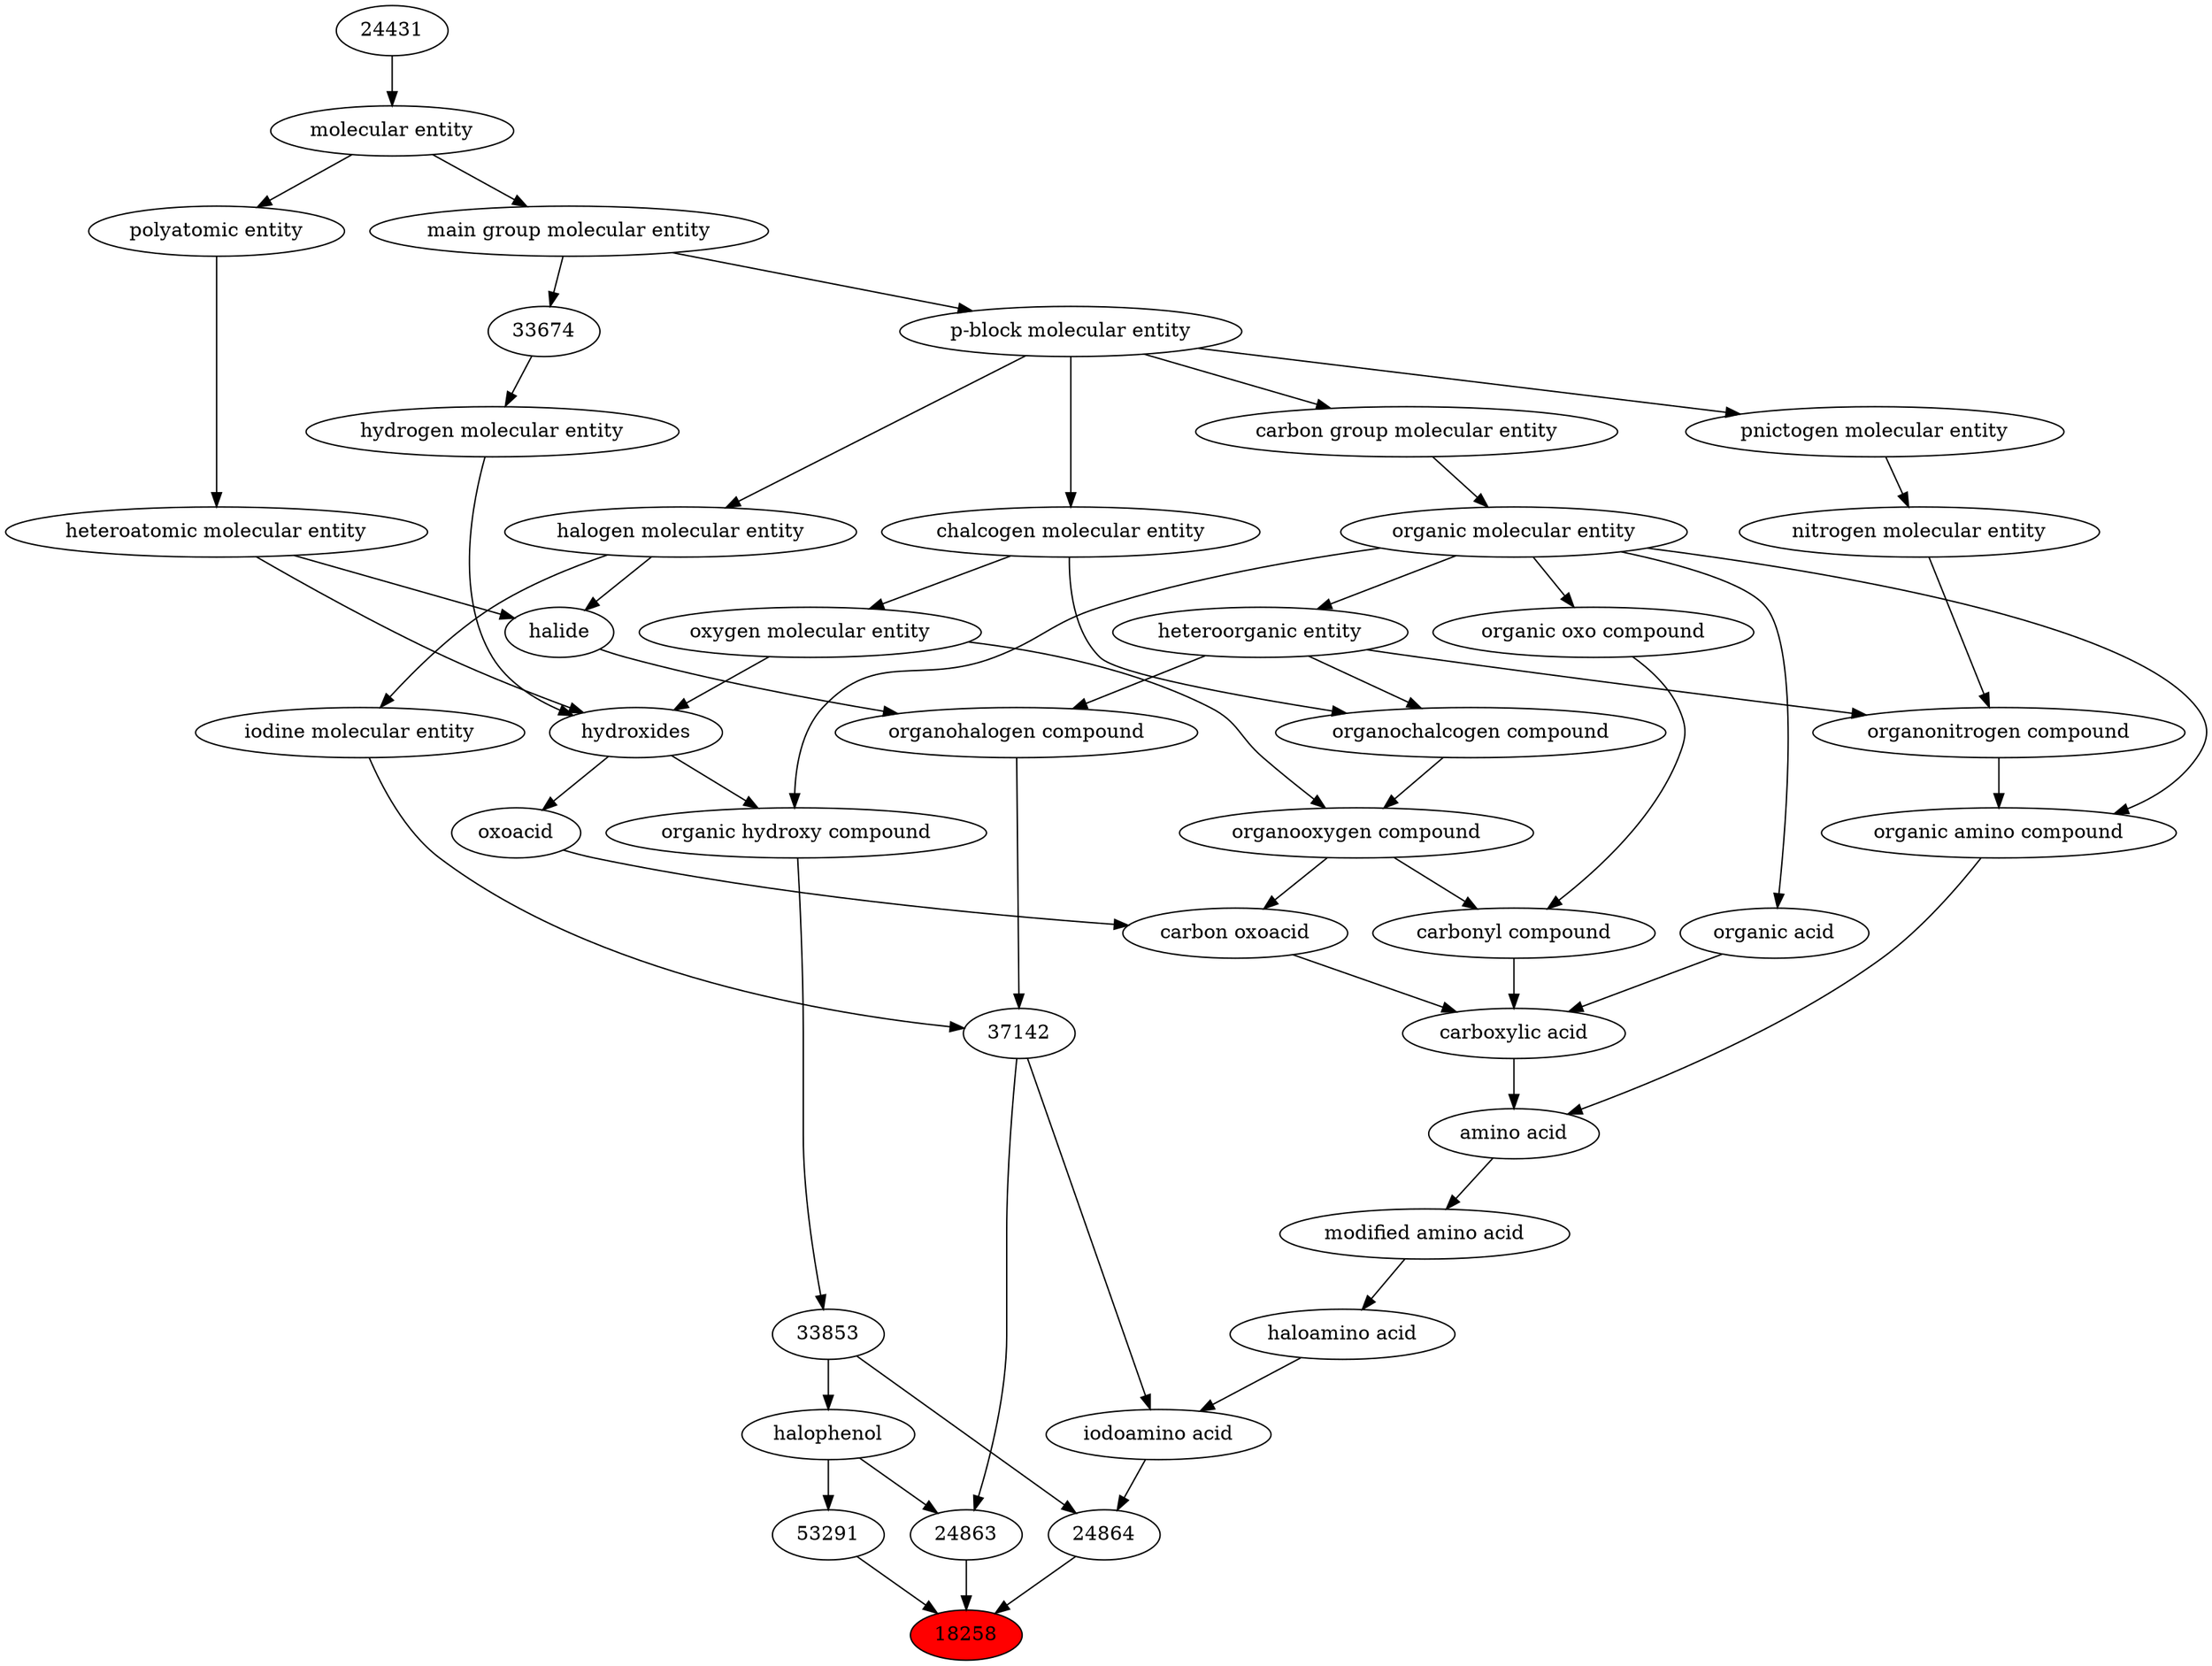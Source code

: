 digraph tree{ 
18258 [label="18258" fillcolor=red style=filled]
24863 -> 18258
53291 -> 18258
24864 -> 18258
24863 [label="24863"]
37142 -> 24863
38856 -> 24863
53291 [label="53291"]
38856 -> 53291
24864 [label="24864"]
33853 -> 24864
24862 -> 24864
37142 [label="37142"]
36684 -> 37142
24860 -> 37142
38856 [label="halophenol"]
33853 -> 38856
33853 [label="33853"]
33822 -> 33853
24862 [label="iodoamino acid"]
37142 -> 24862
24470 -> 24862
36684 [label="organohalogen compound"]
33285 -> 36684
37578 -> 36684
24860 [label="iodine molecular entity"]
24471 -> 24860
33822 [label="organic hydroxy compound"]
24651 -> 33822
50860 -> 33822
24470 [label="haloamino acid"]
25359 -> 24470
33285 [label="heteroorganic entity"]
50860 -> 33285
37578 [label="halide"]
24471 -> 37578
37577 -> 37578
24471 [label="halogen molecular entity"]
33675 -> 24471
24651 [label="hydroxides"]
25806 -> 24651
33608 -> 24651
37577 -> 24651
50860 [label="organic molecular entity"]
33582 -> 50860
25359 [label="modified amino acid"]
33709 -> 25359
37577 [label="heteroatomic molecular entity"]
36357 -> 37577
33675 [label="p-block molecular entity"]
33579 -> 33675
25806 [label="oxygen molecular entity"]
33304 -> 25806
33608 [label="hydrogen molecular entity"]
33674 -> 33608
33582 [label="carbon group molecular entity"]
33675 -> 33582
33709 [label="amino acid"]
50047 -> 33709
33575 -> 33709
36357 [label="polyatomic entity"]
23367 -> 36357
33579 [label="main group molecular entity"]
23367 -> 33579
33304 [label="chalcogen molecular entity"]
33675 -> 33304
33674 [label="33674"]
33579 -> 33674
50047 [label="organic amino compound"]
50860 -> 50047
35352 -> 50047
33575 [label="carboxylic acid"]
36586 -> 33575
35605 -> 33575
64709 -> 33575
23367 [label="molecular entity"]
24431 -> 23367
35352 [label="organonitrogen compound"]
51143 -> 35352
33285 -> 35352
36586 [label="carbonyl compound"]
36587 -> 36586
36963 -> 36586
35605 [label="carbon oxoacid"]
24833 -> 35605
36963 -> 35605
64709 [label="organic acid"]
50860 -> 64709
24431 [label="24431"]
51143 [label="nitrogen molecular entity"]
33302 -> 51143
36587 [label="organic oxo compound"]
50860 -> 36587
36963 [label="organooxygen compound"]
36962 -> 36963
25806 -> 36963
24833 [label="oxoacid"]
24651 -> 24833
33302 [label="pnictogen molecular entity"]
33675 -> 33302
36962 [label="organochalcogen compound"]
33285 -> 36962
33304 -> 36962
}